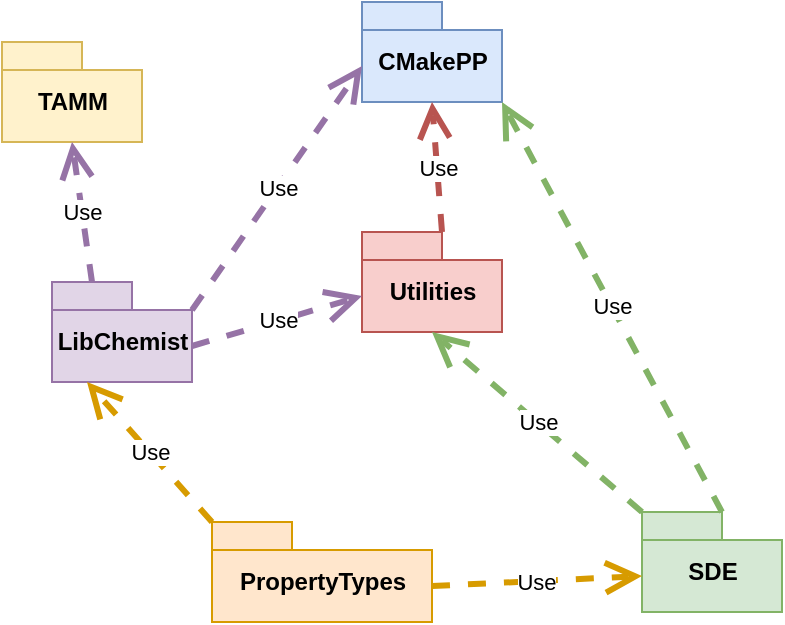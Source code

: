 <mxfile version="10.7.5" type="device"><diagram id="Q97xFhbUJwfjff183-xd" name="Page-1"><mxGraphModel dx="1074" dy="819" grid="1" gridSize="10" guides="1" tooltips="1" connect="1" arrows="1" fold="1" page="1" pageScale="1" pageWidth="850" pageHeight="1100" math="0" shadow="0"><root><mxCell id="0"/><mxCell id="1" parent="0"/><mxCell id="UvNW8m7lE2fbXcLD6U8x-1" value="CMakePP" style="shape=folder;fontStyle=1;spacingTop=10;tabWidth=40;tabHeight=14;tabPosition=left;html=1;fillColor=#dae8fc;strokeColor=#6c8ebf;" vertex="1" parent="1"><mxGeometry x="220" y="10" width="70" height="50" as="geometry"/></mxCell><mxCell id="UvNW8m7lE2fbXcLD6U8x-2" value="Utilities" style="shape=folder;fontStyle=1;spacingTop=10;tabWidth=40;tabHeight=14;tabPosition=left;html=1;fillColor=#f8cecc;strokeColor=#b85450;" vertex="1" parent="1"><mxGeometry x="220" y="125" width="70" height="50" as="geometry"/></mxCell><mxCell id="UvNW8m7lE2fbXcLD6U8x-3" value="Use" style="endArrow=open;endSize=12;dashed=1;html=1;entryX=0.5;entryY=1;entryDx=0;entryDy=0;entryPerimeter=0;exitX=0;exitY=0;exitDx=40;exitDy=0;exitPerimeter=0;fillColor=#f8cecc;strokeColor=#b85450;strokeWidth=3;" edge="1" parent="1" source="UvNW8m7lE2fbXcLD6U8x-2" target="UvNW8m7lE2fbXcLD6U8x-1"><mxGeometry width="160" relative="1" as="geometry"><mxPoint x="20" y="200" as="sourcePoint"/><mxPoint x="180" y="200" as="targetPoint"/></mxGeometry></mxCell><mxCell id="UvNW8m7lE2fbXcLD6U8x-4" value="SDE" style="shape=folder;fontStyle=1;spacingTop=10;tabWidth=40;tabHeight=14;tabPosition=left;html=1;fillColor=#d5e8d4;strokeColor=#82b366;" vertex="1" parent="1"><mxGeometry x="360" y="265" width="70" height="50" as="geometry"/></mxCell><mxCell id="UvNW8m7lE2fbXcLD6U8x-5" value="Use" style="endArrow=open;endSize=12;dashed=1;html=1;entryX=0;entryY=0;entryDx=70;entryDy=50;entryPerimeter=0;exitX=0;exitY=0;exitDx=40;exitDy=0;exitPerimeter=0;fillColor=#d5e8d4;strokeColor=#82b366;strokeWidth=3;" edge="1" parent="1" source="UvNW8m7lE2fbXcLD6U8x-4" target="UvNW8m7lE2fbXcLD6U8x-1"><mxGeometry width="160" relative="1" as="geometry"><mxPoint x="70" y="160" as="sourcePoint"/><mxPoint x="65" y="80" as="targetPoint"/></mxGeometry></mxCell><mxCell id="UvNW8m7lE2fbXcLD6U8x-6" value="Use" style="endArrow=open;endSize=12;dashed=1;html=1;entryX=0.5;entryY=1;entryDx=0;entryDy=0;entryPerimeter=0;exitX=0;exitY=0;exitDx=0;exitDy=0;exitPerimeter=0;fillColor=#d5e8d4;strokeColor=#82b366;strokeWidth=3;" edge="1" parent="1" source="UvNW8m7lE2fbXcLD6U8x-4" target="UvNW8m7lE2fbXcLD6U8x-2"><mxGeometry width="160" relative="1" as="geometry"><mxPoint x="80" y="170" as="sourcePoint"/><mxPoint x="75" y="90" as="targetPoint"/></mxGeometry></mxCell><mxCell id="UvNW8m7lE2fbXcLD6U8x-7" value="LibChemist" style="shape=folder;fontStyle=1;spacingTop=10;tabWidth=40;tabHeight=14;tabPosition=left;html=1;fillColor=#e1d5e7;strokeColor=#9673a6;" vertex="1" parent="1"><mxGeometry x="65" y="150" width="70" height="50" as="geometry"/></mxCell><mxCell id="UvNW8m7lE2fbXcLD6U8x-8" value="Use" style="endArrow=open;endSize=12;dashed=1;html=1;entryX=0;entryY=0;entryDx=0;entryDy=32;entryPerimeter=0;exitX=0;exitY=0;exitDx=70;exitDy=32;exitPerimeter=0;fillColor=#e1d5e7;strokeColor=#9673a6;strokeWidth=3;" edge="1" parent="1" source="UvNW8m7lE2fbXcLD6U8x-7" target="UvNW8m7lE2fbXcLD6U8x-2"><mxGeometry width="160" relative="1" as="geometry"><mxPoint x="370" y="250" as="sourcePoint"/><mxPoint x="265" y="200" as="targetPoint"/></mxGeometry></mxCell><mxCell id="UvNW8m7lE2fbXcLD6U8x-9" value="Use" style="endArrow=open;endSize=12;dashed=1;html=1;entryX=0;entryY=0;entryDx=0;entryDy=32;entryPerimeter=0;exitX=0;exitY=0;exitDx=70;exitDy=14;exitPerimeter=0;fillColor=#e1d5e7;strokeColor=#9673a6;strokeWidth=3;" edge="1" parent="1" source="UvNW8m7lE2fbXcLD6U8x-7" target="UvNW8m7lE2fbXcLD6U8x-1"><mxGeometry width="160" relative="1" as="geometry"><mxPoint x="380" y="260" as="sourcePoint"/><mxPoint x="275" y="210" as="targetPoint"/></mxGeometry></mxCell><mxCell id="UvNW8m7lE2fbXcLD6U8x-10" value="TAMM" style="shape=folder;fontStyle=1;spacingTop=10;tabWidth=40;tabHeight=14;tabPosition=left;html=1;fillColor=#fff2cc;strokeColor=#d6b656;" vertex="1" parent="1"><mxGeometry x="40" y="30" width="70" height="50" as="geometry"/></mxCell><mxCell id="UvNW8m7lE2fbXcLD6U8x-11" value="PropertyTypes" style="shape=folder;fontStyle=1;spacingTop=10;tabWidth=40;tabHeight=14;tabPosition=left;html=1;fillColor=#ffe6cc;strokeColor=#d79b00;" vertex="1" parent="1"><mxGeometry x="145" y="270" width="110" height="50" as="geometry"/></mxCell><mxCell id="UvNW8m7lE2fbXcLD6U8x-12" value="Use" style="endArrow=open;endSize=12;dashed=1;html=1;entryX=0.25;entryY=1;entryDx=0;entryDy=0;entryPerimeter=0;exitX=0;exitY=0;exitDx=0;exitDy=0;exitPerimeter=0;fillColor=#ffe6cc;strokeColor=#d79b00;strokeWidth=3;" edge="1" parent="1" source="UvNW8m7lE2fbXcLD6U8x-11" target="UvNW8m7lE2fbXcLD6U8x-7"><mxGeometry width="160" relative="1" as="geometry"><mxPoint x="145" y="210" as="sourcePoint"/><mxPoint x="248" y="250" as="targetPoint"/></mxGeometry></mxCell><mxCell id="UvNW8m7lE2fbXcLD6U8x-13" value="Use" style="endArrow=open;endSize=12;dashed=1;html=1;entryX=0;entryY=0;entryDx=0;entryDy=32;entryPerimeter=0;exitX=0;exitY=0;exitDx=110;exitDy=32;exitPerimeter=0;fillColor=#ffe6cc;strokeColor=#d79b00;strokeWidth=3;" edge="1" parent="1" source="UvNW8m7lE2fbXcLD6U8x-11" target="UvNW8m7lE2fbXcLD6U8x-4"><mxGeometry width="160" relative="1" as="geometry"><mxPoint x="155" y="220" as="sourcePoint"/><mxPoint x="258" y="260" as="targetPoint"/></mxGeometry></mxCell><mxCell id="UvNW8m7lE2fbXcLD6U8x-14" value="Use" style="endArrow=open;endSize=12;dashed=1;html=1;entryX=0.5;entryY=1;entryDx=0;entryDy=0;entryPerimeter=0;exitX=0;exitY=0;exitDx=20;exitDy=0;exitPerimeter=0;fillColor=#e1d5e7;strokeColor=#9673a6;strokeWidth=3;" edge="1" parent="1" source="UvNW8m7lE2fbXcLD6U8x-7" target="UvNW8m7lE2fbXcLD6U8x-10"><mxGeometry width="160" relative="1" as="geometry"><mxPoint x="165" y="230" as="sourcePoint"/><mxPoint x="268" y="270" as="targetPoint"/></mxGeometry></mxCell></root></mxGraphModel></diagram></mxfile>